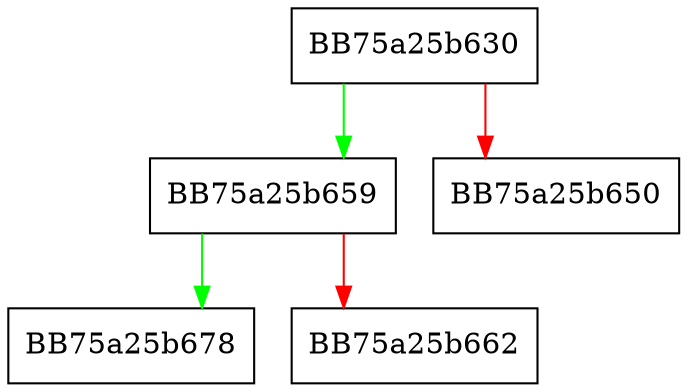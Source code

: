 digraph OpenFile {
  node [shape="box"];
  graph [splines=ortho];
  BB75a25b630 -> BB75a25b659 [color="green"];
  BB75a25b630 -> BB75a25b650 [color="red"];
  BB75a25b659 -> BB75a25b678 [color="green"];
  BB75a25b659 -> BB75a25b662 [color="red"];
}